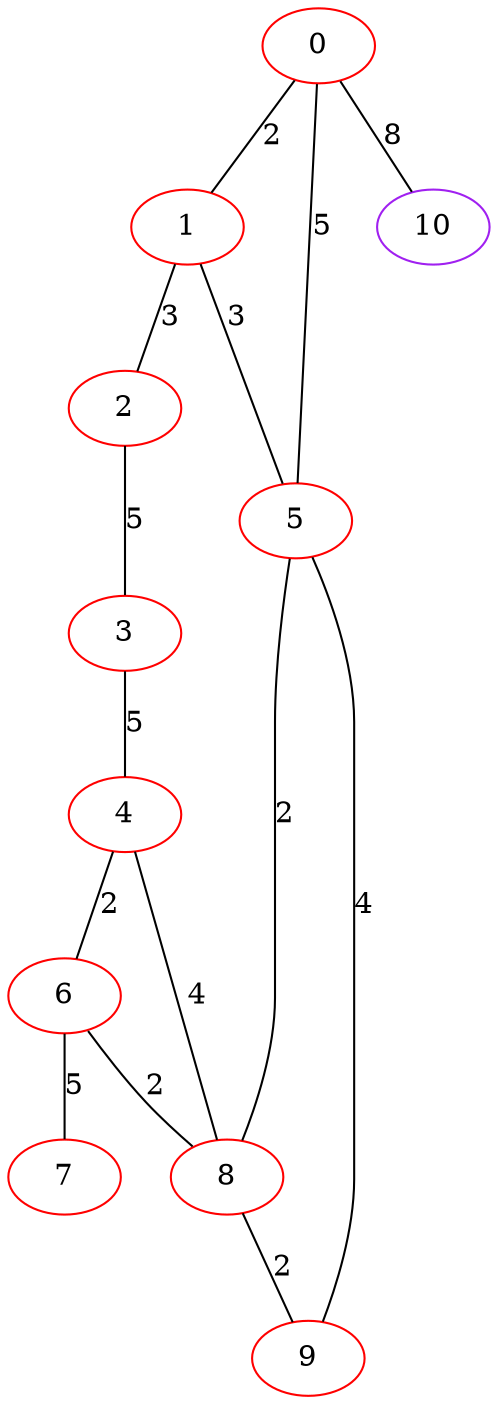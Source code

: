 graph "" {
0 [color=red, weight=1];
1 [color=red, weight=1];
2 [color=red, weight=1];
3 [color=red, weight=1];
4 [color=red, weight=1];
5 [color=red, weight=1];
6 [color=red, weight=1];
7 [color=red, weight=1];
8 [color=red, weight=1];
9 [color=red, weight=1];
10 [color=purple, weight=4];
0 -- 1  [key=0, label=2];
0 -- 10  [key=0, label=8];
0 -- 5  [key=0, label=5];
1 -- 2  [key=0, label=3];
1 -- 5  [key=0, label=3];
2 -- 3  [key=0, label=5];
3 -- 4  [key=0, label=5];
4 -- 8  [key=0, label=4];
4 -- 6  [key=0, label=2];
5 -- 8  [key=0, label=2];
5 -- 9  [key=0, label=4];
6 -- 8  [key=0, label=2];
6 -- 7  [key=0, label=5];
8 -- 9  [key=0, label=2];
}

